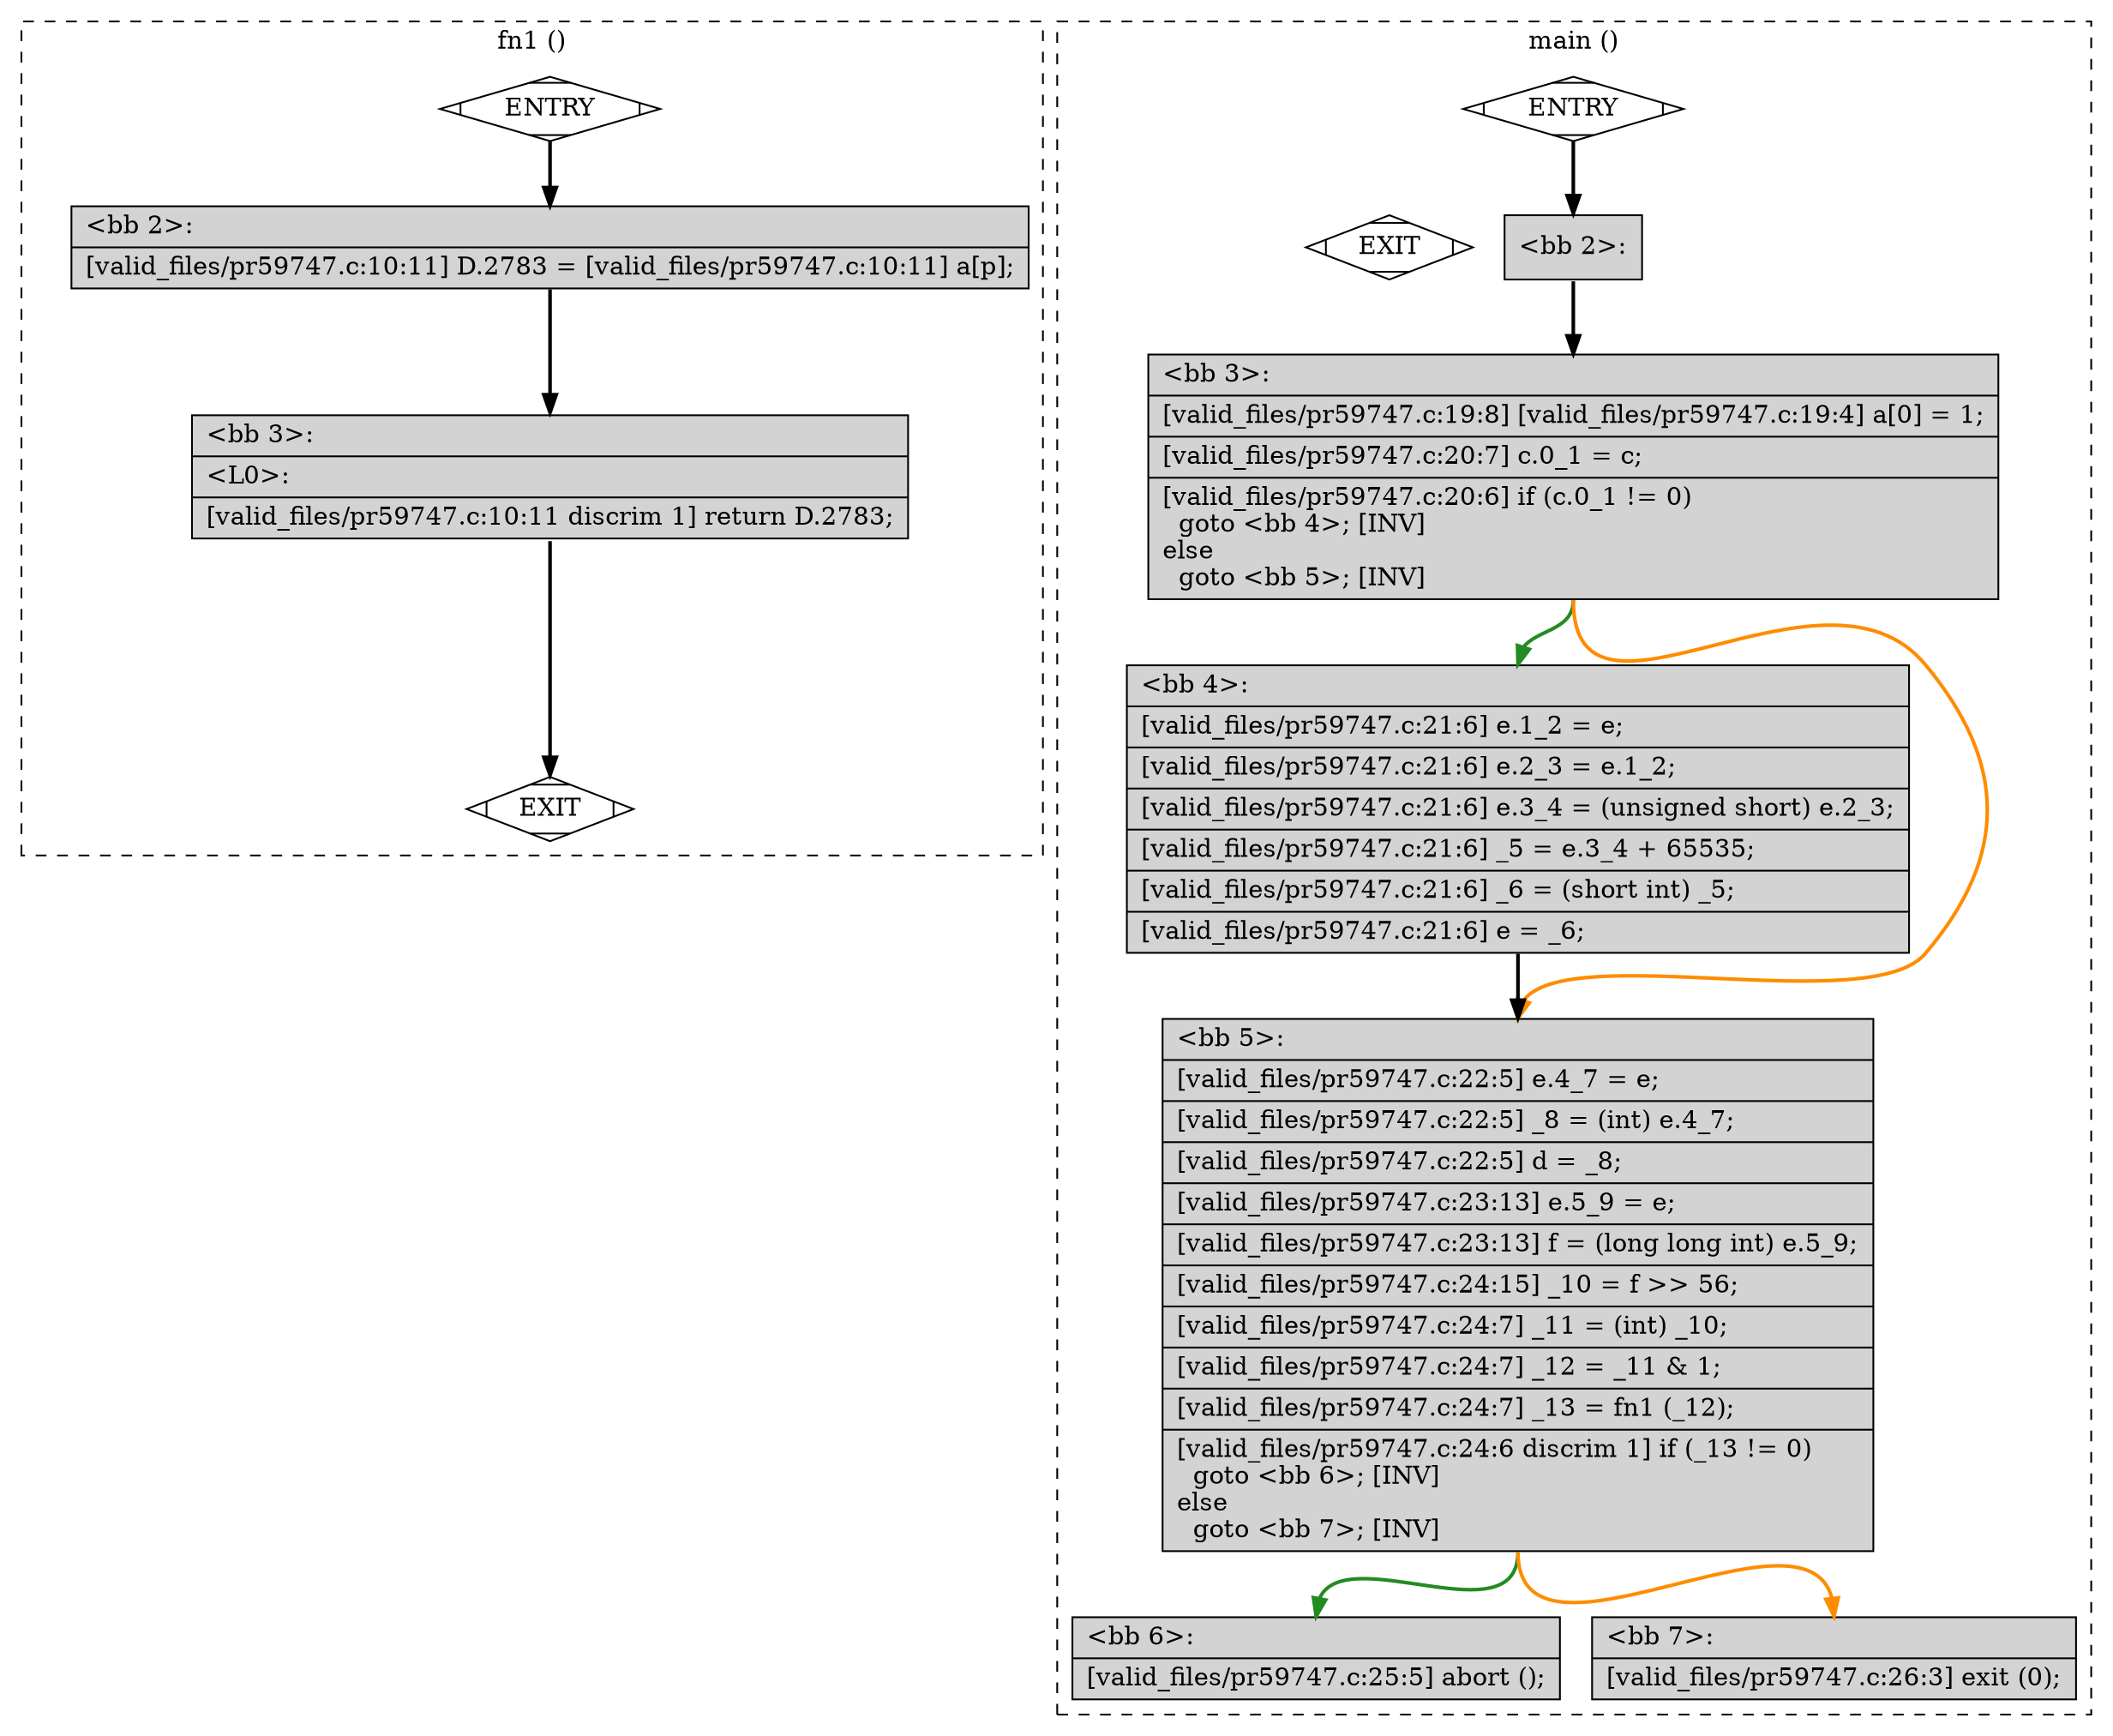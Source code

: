 digraph "a-pr59747.c.015t.cfg" {
overlap=false;
subgraph "cluster_fn1" {
	style="dashed";
	color="black";
	label="fn1 ()";
	fn_0_basic_block_0 [shape=Mdiamond,style=filled,fillcolor=white,label="ENTRY"];

	fn_0_basic_block_1 [shape=Mdiamond,style=filled,fillcolor=white,label="EXIT"];

	fn_0_basic_block_2 [shape=record,style=filled,fillcolor=lightgrey,label="{\<bb\ 2\>:\l\
|[valid_files/pr59747.c:10:11]\ D.2783\ =\ [valid_files/pr59747.c:10:11]\ a[p];\l\
}"];

	fn_0_basic_block_3 [shape=record,style=filled,fillcolor=lightgrey,label="{\<bb\ 3\>:\l\
|\<L0\>:\l\
|[valid_files/pr59747.c:10:11\ discrim\ 1]\ return\ D.2783;\l\
}"];

	fn_0_basic_block_0:s -> fn_0_basic_block_2:n [style="solid,bold",color=black,weight=100,constraint=true];
	fn_0_basic_block_2:s -> fn_0_basic_block_3:n [style="solid,bold",color=black,weight=100,constraint=true];
	fn_0_basic_block_3:s -> fn_0_basic_block_1:n [style="solid,bold",color=black,weight=10,constraint=true];
	fn_0_basic_block_0:s -> fn_0_basic_block_1:n [style="invis",constraint=true];
}
subgraph "cluster_main" {
	style="dashed";
	color="black";
	label="main ()";
	fn_1_basic_block_0 [shape=Mdiamond,style=filled,fillcolor=white,label="ENTRY"];

	fn_1_basic_block_1 [shape=Mdiamond,style=filled,fillcolor=white,label="EXIT"];

	fn_1_basic_block_2 [shape=record,style=filled,fillcolor=lightgrey,label="{\<bb\ 2\>:\l\
}"];

	fn_1_basic_block_3 [shape=record,style=filled,fillcolor=lightgrey,label="{\<bb\ 3\>:\l\
|[valid_files/pr59747.c:19:8]\ [valid_files/pr59747.c:19:4]\ a[0]\ =\ 1;\l\
|[valid_files/pr59747.c:20:7]\ c.0_1\ =\ c;\l\
|[valid_files/pr59747.c:20:6]\ if\ (c.0_1\ !=\ 0)\l\
\ \ goto\ \<bb\ 4\>;\ [INV]\l\
else\l\
\ \ goto\ \<bb\ 5\>;\ [INV]\l\
}"];

	fn_1_basic_block_4 [shape=record,style=filled,fillcolor=lightgrey,label="{\<bb\ 4\>:\l\
|[valid_files/pr59747.c:21:6]\ e.1_2\ =\ e;\l\
|[valid_files/pr59747.c:21:6]\ e.2_3\ =\ e.1_2;\l\
|[valid_files/pr59747.c:21:6]\ e.3_4\ =\ (unsigned\ short)\ e.2_3;\l\
|[valid_files/pr59747.c:21:6]\ _5\ =\ e.3_4\ +\ 65535;\l\
|[valid_files/pr59747.c:21:6]\ _6\ =\ (short\ int)\ _5;\l\
|[valid_files/pr59747.c:21:6]\ e\ =\ _6;\l\
}"];

	fn_1_basic_block_5 [shape=record,style=filled,fillcolor=lightgrey,label="{\<bb\ 5\>:\l\
|[valid_files/pr59747.c:22:5]\ e.4_7\ =\ e;\l\
|[valid_files/pr59747.c:22:5]\ _8\ =\ (int)\ e.4_7;\l\
|[valid_files/pr59747.c:22:5]\ d\ =\ _8;\l\
|[valid_files/pr59747.c:23:13]\ e.5_9\ =\ e;\l\
|[valid_files/pr59747.c:23:13]\ f\ =\ (long\ long\ int)\ e.5_9;\l\
|[valid_files/pr59747.c:24:15]\ _10\ =\ f\ \>\>\ 56;\l\
|[valid_files/pr59747.c:24:7]\ _11\ =\ (int)\ _10;\l\
|[valid_files/pr59747.c:24:7]\ _12\ =\ _11\ &\ 1;\l\
|[valid_files/pr59747.c:24:7]\ _13\ =\ fn1\ (_12);\l\
|[valid_files/pr59747.c:24:6\ discrim\ 1]\ if\ (_13\ !=\ 0)\l\
\ \ goto\ \<bb\ 6\>;\ [INV]\l\
else\l\
\ \ goto\ \<bb\ 7\>;\ [INV]\l\
}"];

	fn_1_basic_block_6 [shape=record,style=filled,fillcolor=lightgrey,label="{\<bb\ 6\>:\l\
|[valid_files/pr59747.c:25:5]\ abort\ ();\l\
}"];

	fn_1_basic_block_7 [shape=record,style=filled,fillcolor=lightgrey,label="{\<bb\ 7\>:\l\
|[valid_files/pr59747.c:26:3]\ exit\ (0);\l\
}"];

	fn_1_basic_block_0:s -> fn_1_basic_block_2:n [style="solid,bold",color=black,weight=100,constraint=true];
	fn_1_basic_block_2:s -> fn_1_basic_block_3:n [style="solid,bold",color=black,weight=100,constraint=true];
	fn_1_basic_block_3:s -> fn_1_basic_block_4:n [style="solid,bold",color=forestgreen,weight=10,constraint=true];
	fn_1_basic_block_3:s -> fn_1_basic_block_5:n [style="solid,bold",color=darkorange,weight=10,constraint=true];
	fn_1_basic_block_4:s -> fn_1_basic_block_5:n [style="solid,bold",color=black,weight=100,constraint=true];
	fn_1_basic_block_5:s -> fn_1_basic_block_6:n [style="solid,bold",color=forestgreen,weight=10,constraint=true];
	fn_1_basic_block_5:s -> fn_1_basic_block_7:n [style="solid,bold",color=darkorange,weight=10,constraint=true];
	fn_1_basic_block_0:s -> fn_1_basic_block_1:n [style="invis",constraint=true];
}
}
